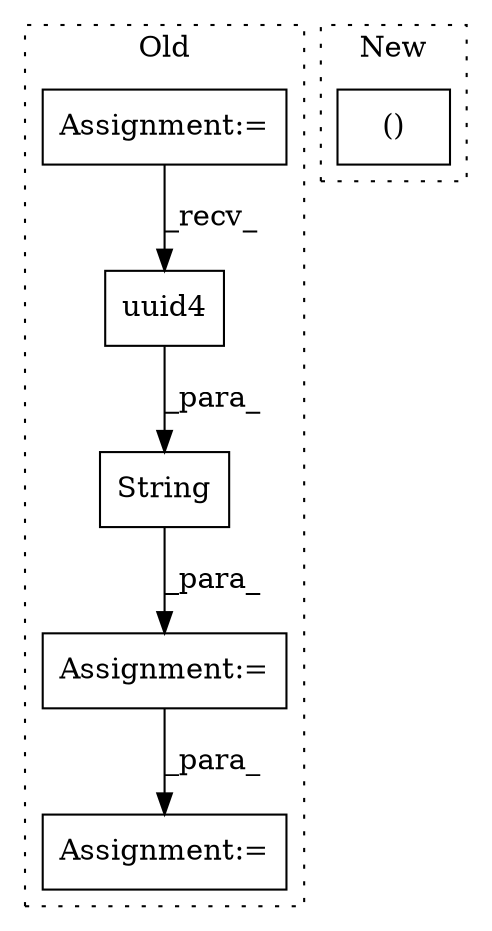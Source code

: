 digraph G {
subgraph cluster0 {
1 [label="uuid4" a="32" s="7700" l="7" shape="box"];
3 [label="Assignment:=" a="7" s="7925" l="1" shape="box"];
4 [label="String" a="32" s="7688,7707" l="7,1" shape="box"];
5 [label="Assignment:=" a="7" s="7719" l="1" shape="box"];
6 [label="Assignment:=" a="7" s="7521" l="4" shape="box"];
label = "Old";
style="dotted";
}
subgraph cluster1 {
2 [label="()" a="106" s="7580" l="34" shape="box"];
label = "New";
style="dotted";
}
1 -> 4 [label="_para_"];
4 -> 5 [label="_para_"];
5 -> 3 [label="_para_"];
6 -> 1 [label="_recv_"];
}